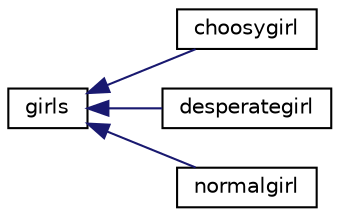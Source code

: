 digraph "Graphical Class Hierarchy"
{
  edge [fontname="Helvetica",fontsize="10",labelfontname="Helvetica",labelfontsize="10"];
  node [fontname="Helvetica",fontsize="10",shape=record];
  rankdir="LR";
  Node1 [label="girls",height=0.2,width=0.4,color="black", fillcolor="white", style="filled",URL="$classgirls.html"];
  Node1 -> Node2 [dir="back",color="midnightblue",fontsize="10",style="solid",fontname="Helvetica"];
  Node2 [label="choosygirl",height=0.2,width=0.4,color="black", fillcolor="white", style="filled",URL="$classchoosygirl.html"];
  Node1 -> Node3 [dir="back",color="midnightblue",fontsize="10",style="solid",fontname="Helvetica"];
  Node3 [label="desperategirl",height=0.2,width=0.4,color="black", fillcolor="white", style="filled",URL="$classdesperategirl.html"];
  Node1 -> Node4 [dir="back",color="midnightblue",fontsize="10",style="solid",fontname="Helvetica"];
  Node4 [label="normalgirl",height=0.2,width=0.4,color="black", fillcolor="white", style="filled",URL="$classnormalgirl.html"];
}
